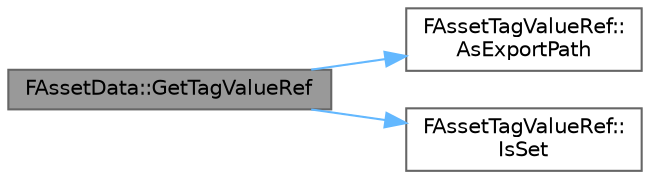 digraph "FAssetData::GetTagValueRef"
{
 // INTERACTIVE_SVG=YES
 // LATEX_PDF_SIZE
  bgcolor="transparent";
  edge [fontname=Helvetica,fontsize=10,labelfontname=Helvetica,labelfontsize=10];
  node [fontname=Helvetica,fontsize=10,shape=box,height=0.2,width=0.4];
  rankdir="LR";
  Node1 [id="Node000001",label="FAssetData::GetTagValueRef",height=0.2,width=0.4,color="gray40", fillcolor="grey60", style="filled", fontcolor="black",tooltip=" "];
  Node1 -> Node2 [id="edge1_Node000001_Node000002",color="steelblue1",style="solid",tooltip=" "];
  Node2 [id="Node000002",label="FAssetTagValueRef::\lAsExportPath",height=0.2,width=0.4,color="grey40", fillcolor="white", style="filled",URL="$d1/db3/classFAssetTagValueRef.html#a630074773e66ae6ac59267b324562b3f",tooltip=" "];
  Node1 -> Node3 [id="edge2_Node000001_Node000003",color="steelblue1",style="solid",tooltip=" "];
  Node3 [id="Node000003",label="FAssetTagValueRef::\lIsSet",height=0.2,width=0.4,color="grey40", fillcolor="white", style="filled",URL="$d1/db3/classFAssetTagValueRef.html#a55a533c71d2b085dfbfaf9c7bbbedb83",tooltip=" "];
}
